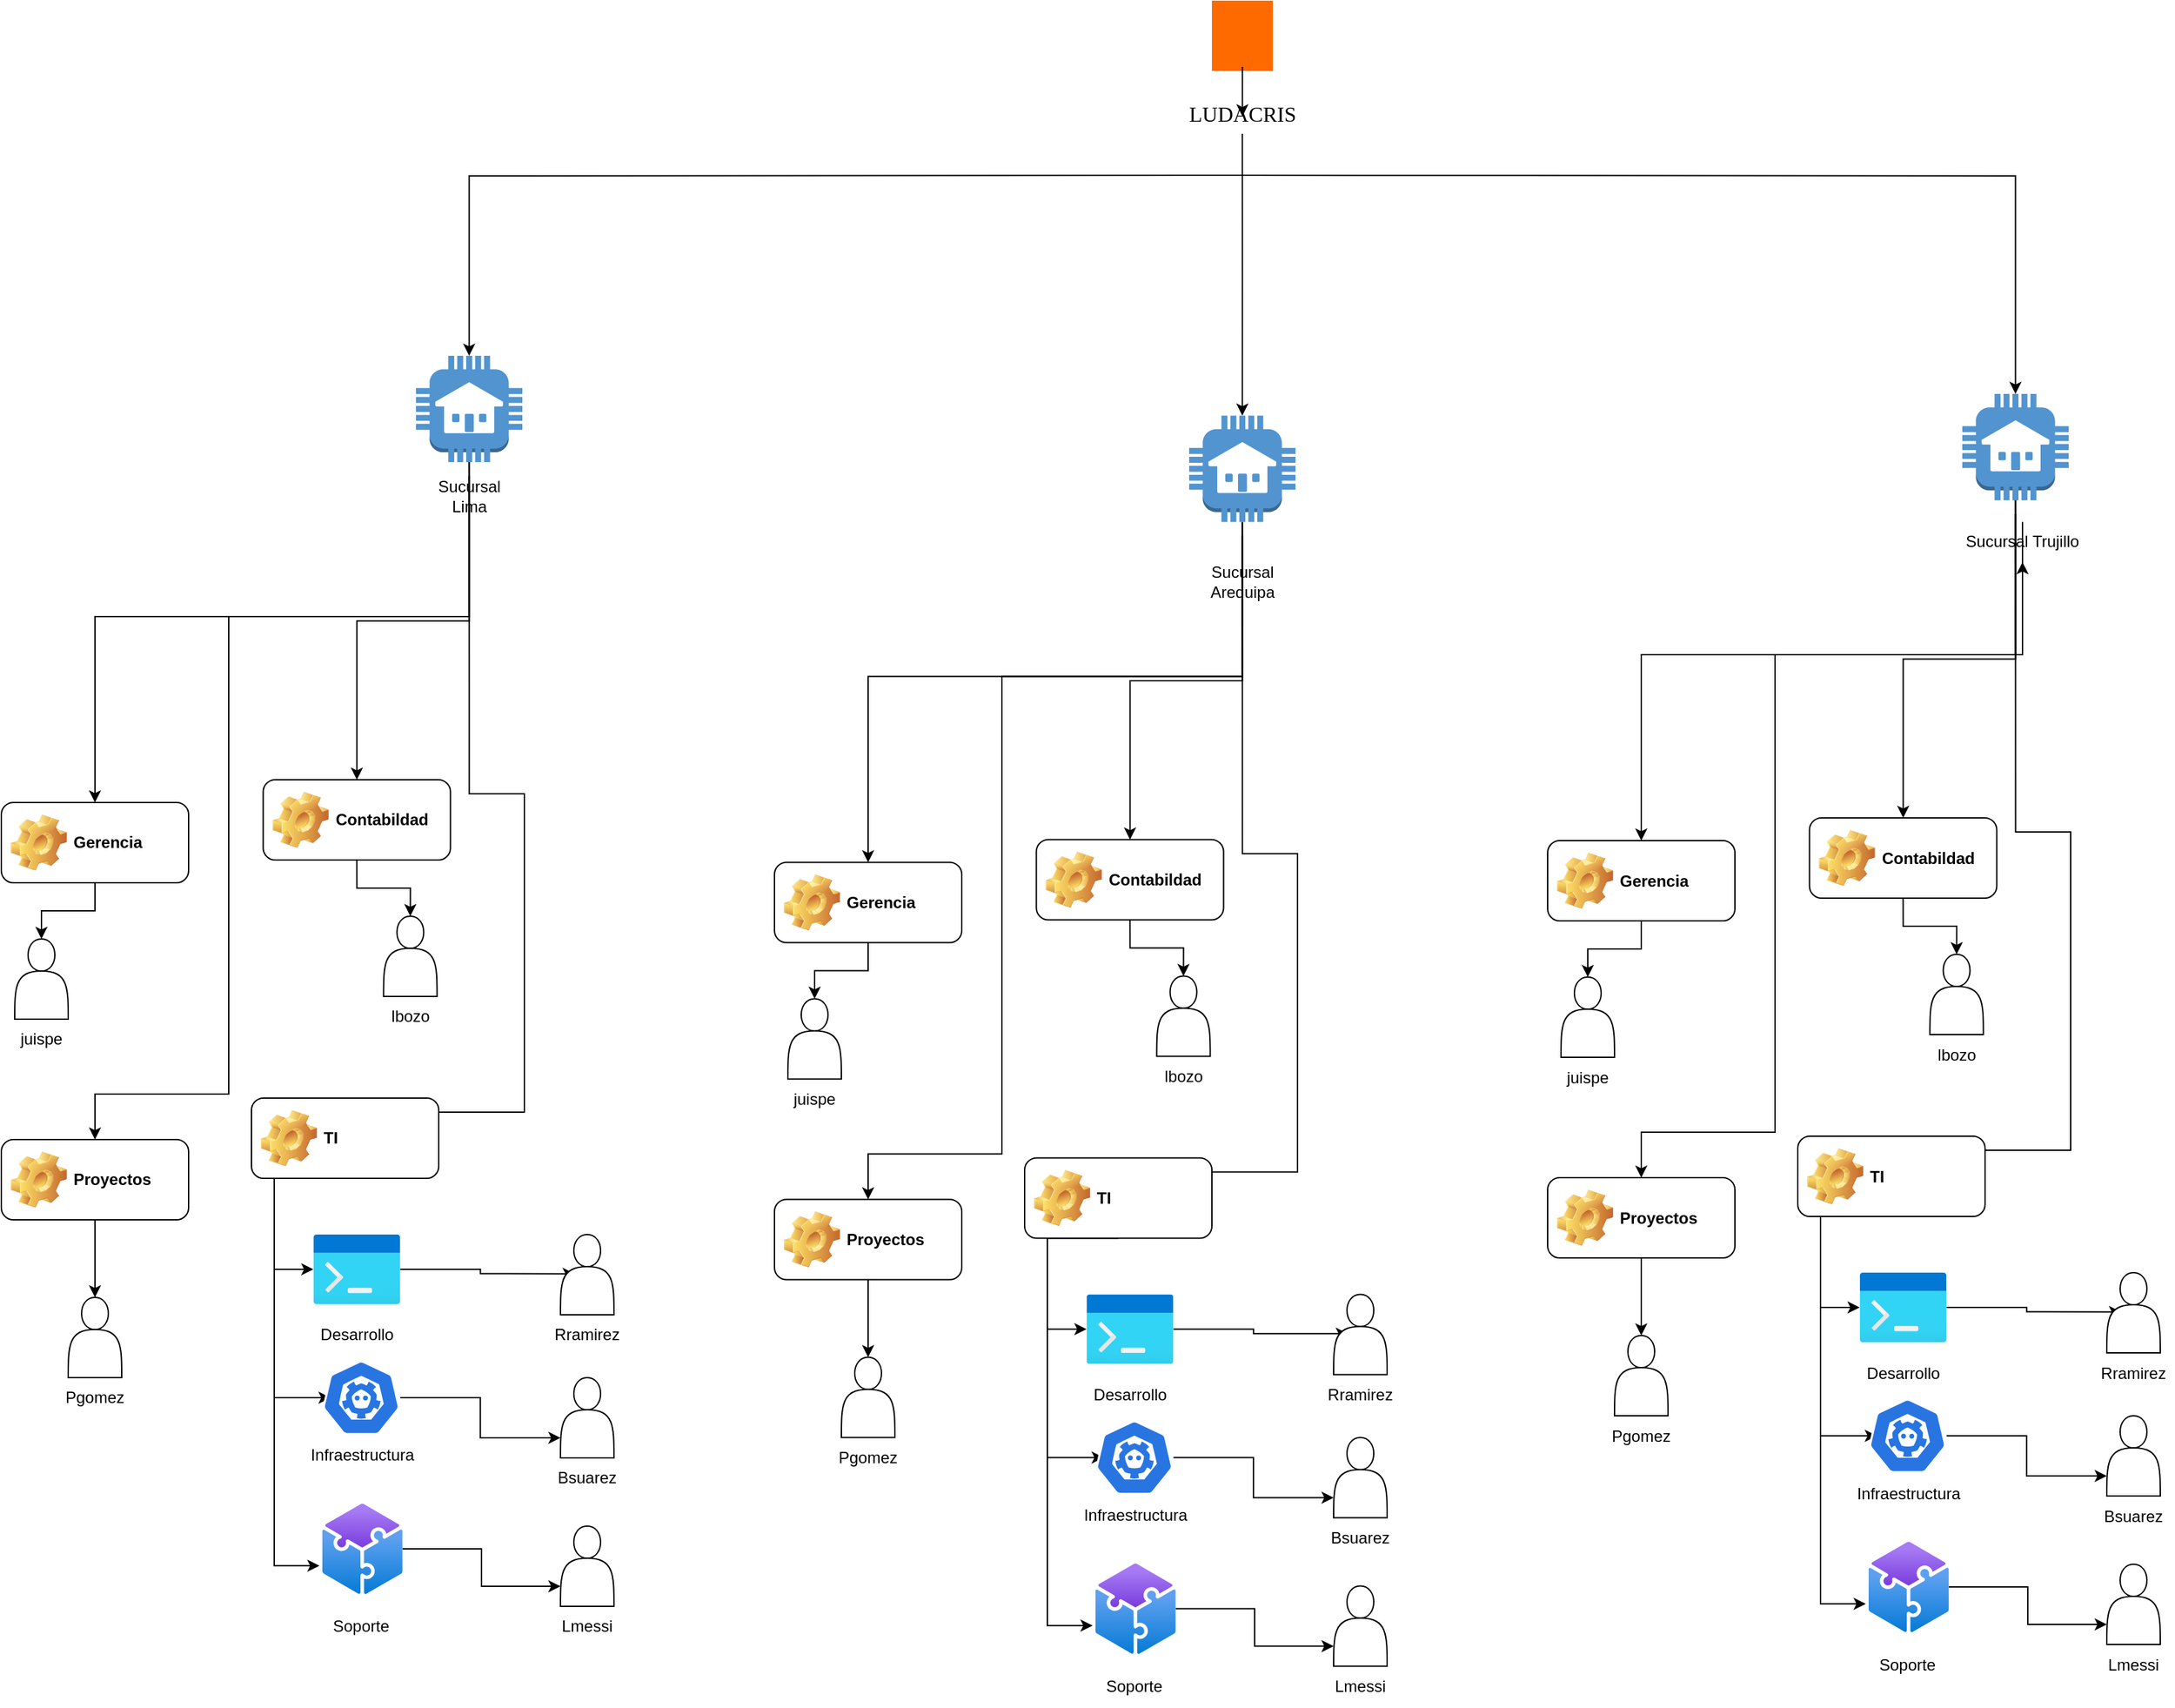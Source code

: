 <mxfile version="26.2.8">
  <diagram name="Page-1" id="KSktD2b4ykYK-Kk3Eyt9">
    <mxGraphModel dx="3956" dy="1498" grid="1" gridSize="17" guides="1" tooltips="1" connect="1" arrows="1" fold="1" page="1" pageScale="1" pageWidth="1100" pageHeight="1700" math="0" shadow="0">
      <root>
        <mxCell id="0" />
        <mxCell id="1" parent="0" />
        <mxCell id="jeWexIhR-51_ULK-1f5D-13" value="" style="shape=actor;whiteSpace=wrap;html=1;" vertex="1" parent="1">
          <mxGeometry x="-7" y="734" width="40" height="60" as="geometry" />
        </mxCell>
        <mxCell id="jeWexIhR-51_ULK-1f5D-45" style="edgeStyle=orthogonalEdgeStyle;rounded=0;orthogonalLoop=1;jettySize=auto;html=1;exitX=0.5;exitY=1;exitDx=0;exitDy=0;exitPerimeter=0;entryX=0.5;entryY=0;entryDx=0;entryDy=0;" edge="1" parent="1" source="jeWexIhR-51_ULK-1f5D-14" target="jeWexIhR-51_ULK-1f5D-31">
          <mxGeometry relative="1" as="geometry">
            <mxPoint x="170" y="476" as="targetPoint" />
            <Array as="points">
              <mxPoint x="333" y="493" />
              <mxPoint x="53" y="493" />
            </Array>
          </mxGeometry>
        </mxCell>
        <mxCell id="jeWexIhR-51_ULK-1f5D-46" style="edgeStyle=orthogonalEdgeStyle;rounded=0;orthogonalLoop=1;jettySize=auto;html=1;exitX=0.5;exitY=1;exitDx=0;exitDy=0;exitPerimeter=0;" edge="1" parent="1" source="jeWexIhR-51_ULK-1f5D-14" target="jeWexIhR-51_ULK-1f5D-37">
          <mxGeometry relative="1" as="geometry" />
        </mxCell>
        <mxCell id="jeWexIhR-51_ULK-1f5D-47" style="edgeStyle=orthogonalEdgeStyle;rounded=0;orthogonalLoop=1;jettySize=auto;html=1;exitX=0.5;exitY=1;exitDx=0;exitDy=0;exitPerimeter=0;entryX=0.5;entryY=0;entryDx=0;entryDy=0;" edge="1" parent="1">
          <mxGeometry relative="1" as="geometry">
            <mxPoint x="332.75" y="388" as="sourcePoint" />
            <mxPoint x="240" y="863.5" as="targetPoint" />
            <Array as="points">
              <mxPoint x="333" y="625.5" />
              <mxPoint x="374" y="625.5" />
              <mxPoint x="374" y="863.5" />
            </Array>
          </mxGeometry>
        </mxCell>
        <mxCell id="jeWexIhR-51_ULK-1f5D-14" value="" style="outlineConnect=0;dashed=0;verticalLabelPosition=bottom;verticalAlign=top;align=center;html=1;shape=mxgraph.aws3.house;fillColor=#5294CF;gradientColor=none;" vertex="1" parent="1">
          <mxGeometry x="293" y="298" width="79.5" height="79.5" as="geometry" />
        </mxCell>
        <mxCell id="jeWexIhR-51_ULK-1f5D-182" style="edgeStyle=orthogonalEdgeStyle;rounded=0;orthogonalLoop=1;jettySize=auto;html=1;" edge="1" parent="1" target="jeWexIhR-51_ULK-1f5D-14">
          <mxGeometry relative="1" as="geometry">
            <mxPoint x="918" y="163" as="sourcePoint" />
          </mxGeometry>
        </mxCell>
        <mxCell id="jeWexIhR-51_ULK-1f5D-183" style="edgeStyle=orthogonalEdgeStyle;rounded=0;orthogonalLoop=1;jettySize=auto;html=1;exitX=0.5;exitY=1;exitDx=0;exitDy=0;" edge="1" parent="1" source="jeWexIhR-51_ULK-1f5D-8" target="jeWexIhR-51_ULK-1f5D-108">
          <mxGeometry relative="1" as="geometry">
            <mxPoint x="910.762" y="188.5" as="sourcePoint" />
          </mxGeometry>
        </mxCell>
        <mxCell id="jeWexIhR-51_ULK-1f5D-184" style="edgeStyle=orthogonalEdgeStyle;rounded=0;orthogonalLoop=1;jettySize=auto;html=1;" edge="1" parent="1" target="jeWexIhR-51_ULK-1f5D-145">
          <mxGeometry relative="1" as="geometry">
            <mxPoint x="918" y="163" as="sourcePoint" />
          </mxGeometry>
        </mxCell>
        <mxCell id="jeWexIhR-51_ULK-1f5D-55" style="edgeStyle=orthogonalEdgeStyle;rounded=0;orthogonalLoop=1;jettySize=auto;html=1;exitX=0.5;exitY=0;exitDx=0;exitDy=0;" edge="1" parent="1" source="jeWexIhR-51_ULK-1f5D-21" target="jeWexIhR-51_ULK-1f5D-40">
          <mxGeometry relative="1" as="geometry">
            <mxPoint x="119" y="850" as="targetPoint" />
            <Array as="points">
              <mxPoint x="333" y="493" />
              <mxPoint x="153" y="493" />
              <mxPoint x="153" y="850" />
              <mxPoint x="53" y="850" />
            </Array>
          </mxGeometry>
        </mxCell>
        <mxCell id="jeWexIhR-51_ULK-1f5D-21" value="Sucursal Lima" style="text;html=1;align=center;verticalAlign=middle;whiteSpace=wrap;rounded=0;" vertex="1" parent="1">
          <mxGeometry x="302.75" y="388" width="60" height="30" as="geometry" />
        </mxCell>
        <mxCell id="jeWexIhR-51_ULK-1f5D-23" value="Sucursal Arequipa" style="text;html=1;align=center;verticalAlign=middle;whiteSpace=wrap;rounded=0;" vertex="1" parent="1">
          <mxGeometry x="865.75" y="452.25" width="90" height="30" as="geometry" />
        </mxCell>
        <mxCell id="jeWexIhR-51_ULK-1f5D-32" style="edgeStyle=orthogonalEdgeStyle;rounded=0;orthogonalLoop=1;jettySize=auto;html=1;exitX=0.5;exitY=1;exitDx=0;exitDy=0;entryX=0.5;entryY=0;entryDx=0;entryDy=0;" edge="1" parent="1" source="jeWexIhR-51_ULK-1f5D-31" target="jeWexIhR-51_ULK-1f5D-13">
          <mxGeometry relative="1" as="geometry" />
        </mxCell>
        <mxCell id="jeWexIhR-51_ULK-1f5D-31" value="Gerencia" style="label;whiteSpace=wrap;html=1;image=img/clipart/Gear_128x128.png" vertex="1" parent="1">
          <mxGeometry x="-17" y="632" width="140" height="60" as="geometry" />
        </mxCell>
        <mxCell id="jeWexIhR-51_ULK-1f5D-35" value="" style="shape=actor;whiteSpace=wrap;html=1;" vertex="1" parent="1">
          <mxGeometry x="268.75" y="717" width="40" height="60" as="geometry" />
        </mxCell>
        <mxCell id="jeWexIhR-51_ULK-1f5D-36" style="edgeStyle=orthogonalEdgeStyle;rounded=0;orthogonalLoop=1;jettySize=auto;html=1;exitX=0.5;exitY=1;exitDx=0;exitDy=0;entryX=0.5;entryY=0;entryDx=0;entryDy=0;" edge="1" parent="1" source="jeWexIhR-51_ULK-1f5D-37" target="jeWexIhR-51_ULK-1f5D-35">
          <mxGeometry relative="1" as="geometry" />
        </mxCell>
        <mxCell id="jeWexIhR-51_ULK-1f5D-37" value="Contabildad" style="label;whiteSpace=wrap;html=1;image=img/clipart/Gear_128x128.png" vertex="1" parent="1">
          <mxGeometry x="178.75" y="615" width="140" height="60" as="geometry" />
        </mxCell>
        <mxCell id="jeWexIhR-51_ULK-1f5D-38" value="" style="shape=actor;whiteSpace=wrap;html=1;" vertex="1" parent="1">
          <mxGeometry x="33" y="1002" width="40" height="60" as="geometry" />
        </mxCell>
        <mxCell id="jeWexIhR-51_ULK-1f5D-39" style="edgeStyle=orthogonalEdgeStyle;rounded=0;orthogonalLoop=1;jettySize=auto;html=1;exitX=0.5;exitY=1;exitDx=0;exitDy=0;entryX=0.5;entryY=0;entryDx=0;entryDy=0;" edge="1" parent="1" source="jeWexIhR-51_ULK-1f5D-40" target="jeWexIhR-51_ULK-1f5D-38">
          <mxGeometry relative="1" as="geometry" />
        </mxCell>
        <mxCell id="jeWexIhR-51_ULK-1f5D-40" value="Proyectos" style="label;whiteSpace=wrap;html=1;image=img/clipart/Gear_128x128.png" vertex="1" parent="1">
          <mxGeometry x="-17" y="884" width="140" height="60" as="geometry" />
        </mxCell>
        <mxCell id="jeWexIhR-51_ULK-1f5D-42" style="edgeStyle=orthogonalEdgeStyle;rounded=0;orthogonalLoop=1;jettySize=auto;html=1;exitX=0.5;exitY=1;exitDx=0;exitDy=0;" edge="1" parent="1" source="jeWexIhR-51_ULK-1f5D-43" target="jeWexIhR-51_ULK-1f5D-50">
          <mxGeometry relative="1" as="geometry">
            <mxPoint x="204" y="1006" as="targetPoint" />
            <Array as="points">
              <mxPoint x="187" y="913" />
              <mxPoint x="187" y="981" />
            </Array>
          </mxGeometry>
        </mxCell>
        <mxCell id="jeWexIhR-51_ULK-1f5D-57" style="edgeStyle=orthogonalEdgeStyle;rounded=0;orthogonalLoop=1;jettySize=auto;html=1;entryX=0.107;entryY=0.5;entryDx=0;entryDy=0;entryPerimeter=0;" edge="1" parent="1" source="jeWexIhR-51_ULK-1f5D-43" target="jeWexIhR-51_ULK-1f5D-58">
          <mxGeometry relative="1" as="geometry">
            <mxPoint x="187" y="1088" as="targetPoint" />
            <Array as="points">
              <mxPoint x="187" y="1077" />
            </Array>
          </mxGeometry>
        </mxCell>
        <mxCell id="jeWexIhR-51_ULK-1f5D-43" value="TI" style="label;whiteSpace=wrap;html=1;image=img/clipart/Gear_128x128.png" vertex="1" parent="1">
          <mxGeometry x="170" y="853" width="140" height="60" as="geometry" />
        </mxCell>
        <mxCell id="jeWexIhR-51_ULK-1f5D-48" value="juispe" style="text;html=1;align=center;verticalAlign=middle;whiteSpace=wrap;rounded=0;" vertex="1" parent="1">
          <mxGeometry x="-17" y="794" width="60" height="30" as="geometry" />
        </mxCell>
        <mxCell id="jeWexIhR-51_ULK-1f5D-70" style="edgeStyle=orthogonalEdgeStyle;rounded=0;orthogonalLoop=1;jettySize=auto;html=1;entryX=0.267;entryY=0.489;entryDx=0;entryDy=0;entryPerimeter=0;" edge="1" parent="1" source="jeWexIhR-51_ULK-1f5D-50" target="jeWexIhR-51_ULK-1f5D-61">
          <mxGeometry relative="1" as="geometry">
            <mxPoint x="391" y="981" as="targetPoint" />
          </mxGeometry>
        </mxCell>
        <mxCell id="jeWexIhR-51_ULK-1f5D-50" value="" style="image;aspect=fixed;html=1;points=[];align=center;fontSize=12;image=img/lib/azure2/general/Dev_Console.svg;" vertex="1" parent="1">
          <mxGeometry x="216.25" y="955" width="65" height="52" as="geometry" />
        </mxCell>
        <mxCell id="jeWexIhR-51_ULK-1f5D-53" value="lbozo" style="text;html=1;align=center;verticalAlign=middle;whiteSpace=wrap;rounded=0;" vertex="1" parent="1">
          <mxGeometry x="259" y="777" width="60" height="30" as="geometry" />
        </mxCell>
        <mxCell id="jeWexIhR-51_ULK-1f5D-54" value="Pgomez" style="text;html=1;align=center;verticalAlign=middle;whiteSpace=wrap;rounded=0;" vertex="1" parent="1">
          <mxGeometry x="23" y="1062" width="60" height="30" as="geometry" />
        </mxCell>
        <mxCell id="jeWexIhR-51_ULK-1f5D-71" style="edgeStyle=orthogonalEdgeStyle;rounded=0;orthogonalLoop=1;jettySize=auto;html=1;entryX=0;entryY=0.75;entryDx=0;entryDy=0;" edge="1" parent="1" source="jeWexIhR-51_ULK-1f5D-58" target="jeWexIhR-51_ULK-1f5D-63">
          <mxGeometry relative="1" as="geometry" />
        </mxCell>
        <mxCell id="jeWexIhR-51_ULK-1f5D-58" value="" style="aspect=fixed;sketch=0;html=1;dashed=0;whitespace=wrap;verticalLabelPosition=bottom;verticalAlign=top;fillColor=#2875E2;strokeColor=#ffffff;points=[[0.005,0.63,0],[0.1,0.2,0],[0.9,0.2,0],[0.5,0,0],[0.995,0.63,0],[0.72,0.99,0],[0.5,1,0],[0.28,0.99,0]];shape=mxgraph.kubernetes.icon2;prIcon=etcd" vertex="1" parent="1">
          <mxGeometry x="222.92" y="1049" width="58.33" height="56" as="geometry" />
        </mxCell>
        <mxCell id="jeWexIhR-51_ULK-1f5D-72" style="edgeStyle=orthogonalEdgeStyle;rounded=0;orthogonalLoop=1;jettySize=auto;html=1;entryX=0;entryY=0.75;entryDx=0;entryDy=0;" edge="1" parent="1" source="jeWexIhR-51_ULK-1f5D-59" target="jeWexIhR-51_ULK-1f5D-65">
          <mxGeometry relative="1" as="geometry" />
        </mxCell>
        <mxCell id="jeWexIhR-51_ULK-1f5D-59" value="" style="image;aspect=fixed;html=1;points=[];align=center;fontSize=12;image=img/lib/azure2/other/Azure_Support_Center_Blue.svg;" vertex="1" parent="1">
          <mxGeometry x="222.92" y="1156" width="60" height="68" as="geometry" />
        </mxCell>
        <mxCell id="jeWexIhR-51_ULK-1f5D-60" style="edgeStyle=orthogonalEdgeStyle;rounded=0;orthogonalLoop=1;jettySize=auto;html=1;entryX=-0.035;entryY=0.686;entryDx=0;entryDy=0;entryPerimeter=0;" edge="1" parent="1" source="jeWexIhR-51_ULK-1f5D-43" target="jeWexIhR-51_ULK-1f5D-59">
          <mxGeometry relative="1" as="geometry">
            <Array as="points">
              <mxPoint x="187" y="1203" />
            </Array>
          </mxGeometry>
        </mxCell>
        <mxCell id="jeWexIhR-51_ULK-1f5D-61" value="" style="shape=actor;whiteSpace=wrap;html=1;" vertex="1" parent="1">
          <mxGeometry x="401" y="955" width="40" height="60" as="geometry" />
        </mxCell>
        <mxCell id="jeWexIhR-51_ULK-1f5D-62" value="Rramirez" style="text;html=1;align=center;verticalAlign=middle;whiteSpace=wrap;rounded=0;" vertex="1" parent="1">
          <mxGeometry x="391" y="1015" width="60" height="30" as="geometry" />
        </mxCell>
        <mxCell id="jeWexIhR-51_ULK-1f5D-63" value="" style="shape=actor;whiteSpace=wrap;html=1;" vertex="1" parent="1">
          <mxGeometry x="401" y="1062" width="40" height="60" as="geometry" />
        </mxCell>
        <mxCell id="jeWexIhR-51_ULK-1f5D-64" value="Bsuarez" style="text;html=1;align=center;verticalAlign=middle;whiteSpace=wrap;rounded=0;" vertex="1" parent="1">
          <mxGeometry x="391" y="1122" width="60" height="30" as="geometry" />
        </mxCell>
        <mxCell id="jeWexIhR-51_ULK-1f5D-65" value="" style="shape=actor;whiteSpace=wrap;html=1;" vertex="1" parent="1">
          <mxGeometry x="401" y="1173" width="40" height="60" as="geometry" />
        </mxCell>
        <mxCell id="jeWexIhR-51_ULK-1f5D-66" value="Lmessi" style="text;html=1;align=center;verticalAlign=middle;whiteSpace=wrap;rounded=0;" vertex="1" parent="1">
          <mxGeometry x="391" y="1233" width="60" height="30" as="geometry" />
        </mxCell>
        <mxCell id="jeWexIhR-51_ULK-1f5D-67" value="Desarrollo" style="text;html=1;align=center;verticalAlign=middle;whiteSpace=wrap;rounded=0;" vertex="1" parent="1">
          <mxGeometry x="218.75" y="1015" width="60" height="30" as="geometry" />
        </mxCell>
        <mxCell id="jeWexIhR-51_ULK-1f5D-68" value="Infraestructura" style="text;html=1;align=center;verticalAlign=middle;whiteSpace=wrap;rounded=0;" vertex="1" parent="1">
          <mxGeometry x="222.92" y="1105" width="60" height="30" as="geometry" />
        </mxCell>
        <mxCell id="jeWexIhR-51_ULK-1f5D-69" value="Soporte" style="text;html=1;align=center;verticalAlign=middle;whiteSpace=wrap;rounded=0;" vertex="1" parent="1">
          <mxGeometry x="222.08" y="1233" width="60" height="30" as="geometry" />
        </mxCell>
        <mxCell id="jeWexIhR-51_ULK-1f5D-104" value="" style="shape=actor;whiteSpace=wrap;html=1;" vertex="1" parent="1">
          <mxGeometry x="571" y="778.75" width="40" height="60" as="geometry" />
        </mxCell>
        <mxCell id="jeWexIhR-51_ULK-1f5D-105" style="edgeStyle=orthogonalEdgeStyle;rounded=0;orthogonalLoop=1;jettySize=auto;html=1;exitX=0.5;exitY=1;exitDx=0;exitDy=0;exitPerimeter=0;entryX=0.5;entryY=0;entryDx=0;entryDy=0;" edge="1" parent="1" source="jeWexIhR-51_ULK-1f5D-108" target="jeWexIhR-51_ULK-1f5D-112">
          <mxGeometry relative="1" as="geometry">
            <mxPoint x="748" y="520.75" as="targetPoint" />
            <Array as="points">
              <mxPoint x="911" y="537.75" />
              <mxPoint x="631" y="537.75" />
            </Array>
          </mxGeometry>
        </mxCell>
        <mxCell id="jeWexIhR-51_ULK-1f5D-106" style="edgeStyle=orthogonalEdgeStyle;rounded=0;orthogonalLoop=1;jettySize=auto;html=1;exitX=0.5;exitY=1;exitDx=0;exitDy=0;exitPerimeter=0;" edge="1" parent="1" source="jeWexIhR-51_ULK-1f5D-108" target="jeWexIhR-51_ULK-1f5D-115">
          <mxGeometry relative="1" as="geometry" />
        </mxCell>
        <mxCell id="jeWexIhR-51_ULK-1f5D-107" style="edgeStyle=orthogonalEdgeStyle;rounded=0;orthogonalLoop=1;jettySize=auto;html=1;exitX=0.5;exitY=1;exitDx=0;exitDy=0;exitPerimeter=0;entryX=0.5;entryY=0;entryDx=0;entryDy=0;" edge="1" parent="1">
          <mxGeometry relative="1" as="geometry">
            <mxPoint x="910.75" y="432.75" as="sourcePoint" />
            <mxPoint x="818" y="908.25" as="targetPoint" />
            <Array as="points">
              <mxPoint x="911" y="670.25" />
              <mxPoint x="952" y="670.25" />
              <mxPoint x="952" y="908.25" />
            </Array>
          </mxGeometry>
        </mxCell>
        <mxCell id="jeWexIhR-51_ULK-1f5D-108" value="" style="outlineConnect=0;dashed=0;verticalLabelPosition=bottom;verticalAlign=top;align=center;html=1;shape=mxgraph.aws3.house;fillColor=#5294CF;gradientColor=none;" vertex="1" parent="1">
          <mxGeometry x="871" y="342.75" width="79.5" height="79.5" as="geometry" />
        </mxCell>
        <mxCell id="jeWexIhR-51_ULK-1f5D-109" style="edgeStyle=orthogonalEdgeStyle;rounded=0;orthogonalLoop=1;jettySize=auto;html=1;exitX=0.5;exitY=0;exitDx=0;exitDy=0;" edge="1" parent="1" target="jeWexIhR-51_ULK-1f5D-118">
          <mxGeometry relative="1" as="geometry">
            <mxPoint x="697" y="894.75" as="targetPoint" />
            <Array as="points">
              <mxPoint x="911" y="537.75" />
              <mxPoint x="731" y="537.75" />
              <mxPoint x="731" y="894.75" />
              <mxPoint x="631" y="894.75" />
            </Array>
            <mxPoint x="910.75" y="432.75" as="sourcePoint" />
          </mxGeometry>
        </mxCell>
        <mxCell id="jeWexIhR-51_ULK-1f5D-111" style="edgeStyle=orthogonalEdgeStyle;rounded=0;orthogonalLoop=1;jettySize=auto;html=1;exitX=0.5;exitY=1;exitDx=0;exitDy=0;entryX=0.5;entryY=0;entryDx=0;entryDy=0;" edge="1" parent="1" source="jeWexIhR-51_ULK-1f5D-112" target="jeWexIhR-51_ULK-1f5D-104">
          <mxGeometry relative="1" as="geometry" />
        </mxCell>
        <mxCell id="jeWexIhR-51_ULK-1f5D-112" value="Gerencia" style="label;whiteSpace=wrap;html=1;image=img/clipart/Gear_128x128.png" vertex="1" parent="1">
          <mxGeometry x="561" y="676.75" width="140" height="60" as="geometry" />
        </mxCell>
        <mxCell id="jeWexIhR-51_ULK-1f5D-113" value="" style="shape=actor;whiteSpace=wrap;html=1;" vertex="1" parent="1">
          <mxGeometry x="846.75" y="761.75" width="40" height="60" as="geometry" />
        </mxCell>
        <mxCell id="jeWexIhR-51_ULK-1f5D-114" style="edgeStyle=orthogonalEdgeStyle;rounded=0;orthogonalLoop=1;jettySize=auto;html=1;exitX=0.5;exitY=1;exitDx=0;exitDy=0;entryX=0.5;entryY=0;entryDx=0;entryDy=0;" edge="1" parent="1" source="jeWexIhR-51_ULK-1f5D-115" target="jeWexIhR-51_ULK-1f5D-113">
          <mxGeometry relative="1" as="geometry" />
        </mxCell>
        <mxCell id="jeWexIhR-51_ULK-1f5D-115" value="Contabildad" style="label;whiteSpace=wrap;html=1;image=img/clipart/Gear_128x128.png" vertex="1" parent="1">
          <mxGeometry x="756.75" y="659.75" width="140" height="60" as="geometry" />
        </mxCell>
        <mxCell id="jeWexIhR-51_ULK-1f5D-116" value="" style="shape=actor;whiteSpace=wrap;html=1;" vertex="1" parent="1">
          <mxGeometry x="611" y="1046.75" width="40" height="60" as="geometry" />
        </mxCell>
        <mxCell id="jeWexIhR-51_ULK-1f5D-117" style="edgeStyle=orthogonalEdgeStyle;rounded=0;orthogonalLoop=1;jettySize=auto;html=1;exitX=0.5;exitY=1;exitDx=0;exitDy=0;entryX=0.5;entryY=0;entryDx=0;entryDy=0;" edge="1" parent="1" source="jeWexIhR-51_ULK-1f5D-118" target="jeWexIhR-51_ULK-1f5D-116">
          <mxGeometry relative="1" as="geometry" />
        </mxCell>
        <mxCell id="jeWexIhR-51_ULK-1f5D-118" value="Proyectos" style="label;whiteSpace=wrap;html=1;image=img/clipart/Gear_128x128.png" vertex="1" parent="1">
          <mxGeometry x="561" y="928.75" width="140" height="60" as="geometry" />
        </mxCell>
        <mxCell id="jeWexIhR-51_ULK-1f5D-119" style="edgeStyle=orthogonalEdgeStyle;rounded=0;orthogonalLoop=1;jettySize=auto;html=1;exitX=0.5;exitY=1;exitDx=0;exitDy=0;" edge="1" parent="1" source="jeWexIhR-51_ULK-1f5D-121" target="jeWexIhR-51_ULK-1f5D-124">
          <mxGeometry relative="1" as="geometry">
            <mxPoint x="782" y="1050.75" as="targetPoint" />
            <Array as="points">
              <mxPoint x="765" y="957.75" />
              <mxPoint x="765" y="1025.75" />
            </Array>
          </mxGeometry>
        </mxCell>
        <mxCell id="jeWexIhR-51_ULK-1f5D-120" style="edgeStyle=orthogonalEdgeStyle;rounded=0;orthogonalLoop=1;jettySize=auto;html=1;entryX=0.107;entryY=0.5;entryDx=0;entryDy=0;entryPerimeter=0;" edge="1" parent="1" source="jeWexIhR-51_ULK-1f5D-121" target="jeWexIhR-51_ULK-1f5D-128">
          <mxGeometry relative="1" as="geometry">
            <mxPoint x="765" y="1132.75" as="targetPoint" />
            <Array as="points">
              <mxPoint x="765" y="1121.75" />
            </Array>
          </mxGeometry>
        </mxCell>
        <mxCell id="jeWexIhR-51_ULK-1f5D-121" value="TI" style="label;whiteSpace=wrap;html=1;image=img/clipart/Gear_128x128.png" vertex="1" parent="1">
          <mxGeometry x="748" y="897.75" width="140" height="60" as="geometry" />
        </mxCell>
        <mxCell id="jeWexIhR-51_ULK-1f5D-122" value="juispe" style="text;html=1;align=center;verticalAlign=middle;whiteSpace=wrap;rounded=0;" vertex="1" parent="1">
          <mxGeometry x="561" y="838.75" width="60" height="30" as="geometry" />
        </mxCell>
        <mxCell id="jeWexIhR-51_ULK-1f5D-123" style="edgeStyle=orthogonalEdgeStyle;rounded=0;orthogonalLoop=1;jettySize=auto;html=1;entryX=0.267;entryY=0.489;entryDx=0;entryDy=0;entryPerimeter=0;" edge="1" parent="1" source="jeWexIhR-51_ULK-1f5D-124" target="jeWexIhR-51_ULK-1f5D-132">
          <mxGeometry relative="1" as="geometry">
            <mxPoint x="969" y="1025.75" as="targetPoint" />
          </mxGeometry>
        </mxCell>
        <mxCell id="jeWexIhR-51_ULK-1f5D-124" value="" style="image;aspect=fixed;html=1;points=[];align=center;fontSize=12;image=img/lib/azure2/general/Dev_Console.svg;" vertex="1" parent="1">
          <mxGeometry x="794.25" y="999.75" width="65" height="52" as="geometry" />
        </mxCell>
        <mxCell id="jeWexIhR-51_ULK-1f5D-125" value="lbozo" style="text;html=1;align=center;verticalAlign=middle;whiteSpace=wrap;rounded=0;" vertex="1" parent="1">
          <mxGeometry x="837" y="821.75" width="60" height="30" as="geometry" />
        </mxCell>
        <mxCell id="jeWexIhR-51_ULK-1f5D-126" value="Pgomez" style="text;html=1;align=center;verticalAlign=middle;whiteSpace=wrap;rounded=0;" vertex="1" parent="1">
          <mxGeometry x="601" y="1106.75" width="60" height="30" as="geometry" />
        </mxCell>
        <mxCell id="jeWexIhR-51_ULK-1f5D-127" style="edgeStyle=orthogonalEdgeStyle;rounded=0;orthogonalLoop=1;jettySize=auto;html=1;entryX=0;entryY=0.75;entryDx=0;entryDy=0;" edge="1" parent="1" source="jeWexIhR-51_ULK-1f5D-128" target="jeWexIhR-51_ULK-1f5D-134">
          <mxGeometry relative="1" as="geometry" />
        </mxCell>
        <mxCell id="jeWexIhR-51_ULK-1f5D-128" value="" style="aspect=fixed;sketch=0;html=1;dashed=0;whitespace=wrap;verticalLabelPosition=bottom;verticalAlign=top;fillColor=#2875E2;strokeColor=#ffffff;points=[[0.005,0.63,0],[0.1,0.2,0],[0.9,0.2,0],[0.5,0,0],[0.995,0.63,0],[0.72,0.99,0],[0.5,1,0],[0.28,0.99,0]];shape=mxgraph.kubernetes.icon2;prIcon=etcd" vertex="1" parent="1">
          <mxGeometry x="800.92" y="1093.75" width="58.33" height="56" as="geometry" />
        </mxCell>
        <mxCell id="jeWexIhR-51_ULK-1f5D-129" style="edgeStyle=orthogonalEdgeStyle;rounded=0;orthogonalLoop=1;jettySize=auto;html=1;entryX=0;entryY=0.75;entryDx=0;entryDy=0;" edge="1" parent="1" source="jeWexIhR-51_ULK-1f5D-130" target="jeWexIhR-51_ULK-1f5D-136">
          <mxGeometry relative="1" as="geometry" />
        </mxCell>
        <mxCell id="jeWexIhR-51_ULK-1f5D-130" value="" style="image;aspect=fixed;html=1;points=[];align=center;fontSize=12;image=img/lib/azure2/other/Azure_Support_Center_Blue.svg;" vertex="1" parent="1">
          <mxGeometry x="800.92" y="1200.75" width="60" height="68" as="geometry" />
        </mxCell>
        <mxCell id="jeWexIhR-51_ULK-1f5D-131" style="edgeStyle=orthogonalEdgeStyle;rounded=0;orthogonalLoop=1;jettySize=auto;html=1;entryX=-0.035;entryY=0.686;entryDx=0;entryDy=0;entryPerimeter=0;" edge="1" parent="1" source="jeWexIhR-51_ULK-1f5D-121" target="jeWexIhR-51_ULK-1f5D-130">
          <mxGeometry relative="1" as="geometry">
            <Array as="points">
              <mxPoint x="765" y="1247.75" />
            </Array>
          </mxGeometry>
        </mxCell>
        <mxCell id="jeWexIhR-51_ULK-1f5D-132" value="" style="shape=actor;whiteSpace=wrap;html=1;" vertex="1" parent="1">
          <mxGeometry x="979" y="999.75" width="40" height="60" as="geometry" />
        </mxCell>
        <mxCell id="jeWexIhR-51_ULK-1f5D-133" value="Rramirez" style="text;html=1;align=center;verticalAlign=middle;whiteSpace=wrap;rounded=0;" vertex="1" parent="1">
          <mxGeometry x="969" y="1059.75" width="60" height="30" as="geometry" />
        </mxCell>
        <mxCell id="jeWexIhR-51_ULK-1f5D-134" value="" style="shape=actor;whiteSpace=wrap;html=1;" vertex="1" parent="1">
          <mxGeometry x="979" y="1106.75" width="40" height="60" as="geometry" />
        </mxCell>
        <mxCell id="jeWexIhR-51_ULK-1f5D-135" value="Bsuarez" style="text;html=1;align=center;verticalAlign=middle;whiteSpace=wrap;rounded=0;" vertex="1" parent="1">
          <mxGeometry x="969" y="1166.75" width="60" height="30" as="geometry" />
        </mxCell>
        <mxCell id="jeWexIhR-51_ULK-1f5D-136" value="" style="shape=actor;whiteSpace=wrap;html=1;" vertex="1" parent="1">
          <mxGeometry x="979" y="1217.75" width="40" height="60" as="geometry" />
        </mxCell>
        <mxCell id="jeWexIhR-51_ULK-1f5D-137" value="Lmessi" style="text;html=1;align=center;verticalAlign=middle;whiteSpace=wrap;rounded=0;" vertex="1" parent="1">
          <mxGeometry x="969" y="1277.75" width="60" height="30" as="geometry" />
        </mxCell>
        <mxCell id="jeWexIhR-51_ULK-1f5D-138" value="Desarrollo" style="text;html=1;align=center;verticalAlign=middle;whiteSpace=wrap;rounded=0;" vertex="1" parent="1">
          <mxGeometry x="796.75" y="1059.75" width="60" height="30" as="geometry" />
        </mxCell>
        <mxCell id="jeWexIhR-51_ULK-1f5D-139" value="Infraestructura" style="text;html=1;align=center;verticalAlign=middle;whiteSpace=wrap;rounded=0;" vertex="1" parent="1">
          <mxGeometry x="800.92" y="1149.75" width="60" height="30" as="geometry" />
        </mxCell>
        <mxCell id="jeWexIhR-51_ULK-1f5D-140" value="Soporte" style="text;html=1;align=center;verticalAlign=middle;whiteSpace=wrap;rounded=0;" vertex="1" parent="1">
          <mxGeometry x="800.08" y="1277.75" width="60" height="30" as="geometry" />
        </mxCell>
        <mxCell id="jeWexIhR-51_ULK-1f5D-141" value="" style="shape=actor;whiteSpace=wrap;html=1;" vertex="1" parent="1">
          <mxGeometry x="1149" y="762.5" width="40" height="60" as="geometry" />
        </mxCell>
        <mxCell id="jeWexIhR-51_ULK-1f5D-142" style="edgeStyle=orthogonalEdgeStyle;rounded=0;orthogonalLoop=1;jettySize=auto;html=1;exitX=0.5;exitY=1;exitDx=0;exitDy=0;exitPerimeter=0;entryX=0.5;entryY=0;entryDx=0;entryDy=0;" edge="1" parent="1" source="jeWexIhR-51_ULK-1f5D-145" target="jeWexIhR-51_ULK-1f5D-149">
          <mxGeometry relative="1" as="geometry">
            <mxPoint x="1326" y="504.5" as="targetPoint" />
            <Array as="points">
              <mxPoint x="1489" y="521.5" />
              <mxPoint x="1209" y="521.5" />
            </Array>
          </mxGeometry>
        </mxCell>
        <mxCell id="jeWexIhR-51_ULK-1f5D-143" style="edgeStyle=orthogonalEdgeStyle;rounded=0;orthogonalLoop=1;jettySize=auto;html=1;exitX=0.5;exitY=1;exitDx=0;exitDy=0;exitPerimeter=0;" edge="1" parent="1" source="jeWexIhR-51_ULK-1f5D-145" target="jeWexIhR-51_ULK-1f5D-152">
          <mxGeometry relative="1" as="geometry" />
        </mxCell>
        <mxCell id="jeWexIhR-51_ULK-1f5D-144" style="edgeStyle=orthogonalEdgeStyle;rounded=0;orthogonalLoop=1;jettySize=auto;html=1;exitX=0.5;exitY=1;exitDx=0;exitDy=0;exitPerimeter=0;entryX=0.5;entryY=0;entryDx=0;entryDy=0;" edge="1" parent="1">
          <mxGeometry relative="1" as="geometry">
            <mxPoint x="1488.75" y="416.5" as="sourcePoint" />
            <mxPoint x="1396" y="892.0" as="targetPoint" />
            <Array as="points">
              <mxPoint x="1489" y="654" />
              <mxPoint x="1530" y="654" />
              <mxPoint x="1530" y="892" />
            </Array>
          </mxGeometry>
        </mxCell>
        <mxCell id="jeWexIhR-51_ULK-1f5D-145" value="" style="outlineConnect=0;dashed=0;verticalLabelPosition=bottom;verticalAlign=top;align=center;html=1;shape=mxgraph.aws3.house;fillColor=#5294CF;gradientColor=none;" vertex="1" parent="1">
          <mxGeometry x="1449" y="326.5" width="79.5" height="79.5" as="geometry" />
        </mxCell>
        <mxCell id="jeWexIhR-51_ULK-1f5D-146" style="edgeStyle=orthogonalEdgeStyle;rounded=0;orthogonalLoop=1;jettySize=auto;html=1;exitX=0.5;exitY=0;exitDx=0;exitDy=0;" edge="1" parent="1" source="jeWexIhR-51_ULK-1f5D-24" target="jeWexIhR-51_ULK-1f5D-155">
          <mxGeometry relative="1" as="geometry">
            <mxPoint x="1275" y="878.5" as="targetPoint" />
            <Array as="points">
              <mxPoint x="1309" y="521.5" />
              <mxPoint x="1309" y="878.5" />
              <mxPoint x="1209" y="878.5" />
            </Array>
            <mxPoint x="1488.75" y="416.5" as="sourcePoint" />
          </mxGeometry>
        </mxCell>
        <mxCell id="jeWexIhR-51_ULK-1f5D-148" style="edgeStyle=orthogonalEdgeStyle;rounded=0;orthogonalLoop=1;jettySize=auto;html=1;exitX=0.5;exitY=1;exitDx=0;exitDy=0;entryX=0.5;entryY=0;entryDx=0;entryDy=0;" edge="1" parent="1" source="jeWexIhR-51_ULK-1f5D-149" target="jeWexIhR-51_ULK-1f5D-141">
          <mxGeometry relative="1" as="geometry" />
        </mxCell>
        <mxCell id="jeWexIhR-51_ULK-1f5D-149" value="Gerencia" style="label;whiteSpace=wrap;html=1;image=img/clipart/Gear_128x128.png" vertex="1" parent="1">
          <mxGeometry x="1139" y="660.5" width="140" height="60" as="geometry" />
        </mxCell>
        <mxCell id="jeWexIhR-51_ULK-1f5D-150" value="" style="shape=actor;whiteSpace=wrap;html=1;" vertex="1" parent="1">
          <mxGeometry x="1424.75" y="745.5" width="40" height="60" as="geometry" />
        </mxCell>
        <mxCell id="jeWexIhR-51_ULK-1f5D-151" style="edgeStyle=orthogonalEdgeStyle;rounded=0;orthogonalLoop=1;jettySize=auto;html=1;exitX=0.5;exitY=1;exitDx=0;exitDy=0;entryX=0.5;entryY=0;entryDx=0;entryDy=0;" edge="1" parent="1" source="jeWexIhR-51_ULK-1f5D-152" target="jeWexIhR-51_ULK-1f5D-150">
          <mxGeometry relative="1" as="geometry" />
        </mxCell>
        <mxCell id="jeWexIhR-51_ULK-1f5D-152" value="Contabildad" style="label;whiteSpace=wrap;html=1;image=img/clipart/Gear_128x128.png" vertex="1" parent="1">
          <mxGeometry x="1334.75" y="643.5" width="140" height="60" as="geometry" />
        </mxCell>
        <mxCell id="jeWexIhR-51_ULK-1f5D-153" value="" style="shape=actor;whiteSpace=wrap;html=1;" vertex="1" parent="1">
          <mxGeometry x="1189" y="1030.5" width="40" height="60" as="geometry" />
        </mxCell>
        <mxCell id="jeWexIhR-51_ULK-1f5D-154" style="edgeStyle=orthogonalEdgeStyle;rounded=0;orthogonalLoop=1;jettySize=auto;html=1;exitX=0.5;exitY=1;exitDx=0;exitDy=0;entryX=0.5;entryY=0;entryDx=0;entryDy=0;" edge="1" parent="1" source="jeWexIhR-51_ULK-1f5D-155" target="jeWexIhR-51_ULK-1f5D-153">
          <mxGeometry relative="1" as="geometry" />
        </mxCell>
        <mxCell id="jeWexIhR-51_ULK-1f5D-155" value="Proyectos" style="label;whiteSpace=wrap;html=1;image=img/clipart/Gear_128x128.png" vertex="1" parent="1">
          <mxGeometry x="1139" y="912.5" width="140" height="60" as="geometry" />
        </mxCell>
        <mxCell id="jeWexIhR-51_ULK-1f5D-156" style="edgeStyle=orthogonalEdgeStyle;rounded=0;orthogonalLoop=1;jettySize=auto;html=1;exitX=0.5;exitY=1;exitDx=0;exitDy=0;" edge="1" parent="1" source="jeWexIhR-51_ULK-1f5D-158" target="jeWexIhR-51_ULK-1f5D-161">
          <mxGeometry relative="1" as="geometry">
            <mxPoint x="1360" y="1034.5" as="targetPoint" />
            <Array as="points">
              <mxPoint x="1343" y="941.5" />
              <mxPoint x="1343" y="1009.5" />
            </Array>
          </mxGeometry>
        </mxCell>
        <mxCell id="jeWexIhR-51_ULK-1f5D-157" style="edgeStyle=orthogonalEdgeStyle;rounded=0;orthogonalLoop=1;jettySize=auto;html=1;entryX=0.107;entryY=0.5;entryDx=0;entryDy=0;entryPerimeter=0;" edge="1" parent="1" source="jeWexIhR-51_ULK-1f5D-158" target="jeWexIhR-51_ULK-1f5D-165">
          <mxGeometry relative="1" as="geometry">
            <mxPoint x="1343" y="1116.5" as="targetPoint" />
            <Array as="points">
              <mxPoint x="1343" y="1105.5" />
            </Array>
          </mxGeometry>
        </mxCell>
        <mxCell id="jeWexIhR-51_ULK-1f5D-158" value="TI" style="label;whiteSpace=wrap;html=1;image=img/clipart/Gear_128x128.png" vertex="1" parent="1">
          <mxGeometry x="1326" y="881.5" width="140" height="60" as="geometry" />
        </mxCell>
        <mxCell id="jeWexIhR-51_ULK-1f5D-159" value="juispe" style="text;html=1;align=center;verticalAlign=middle;whiteSpace=wrap;rounded=0;" vertex="1" parent="1">
          <mxGeometry x="1139" y="822.5" width="60" height="30" as="geometry" />
        </mxCell>
        <mxCell id="jeWexIhR-51_ULK-1f5D-160" style="edgeStyle=orthogonalEdgeStyle;rounded=0;orthogonalLoop=1;jettySize=auto;html=1;entryX=0.267;entryY=0.489;entryDx=0;entryDy=0;entryPerimeter=0;" edge="1" parent="1" source="jeWexIhR-51_ULK-1f5D-161" target="jeWexIhR-51_ULK-1f5D-169">
          <mxGeometry relative="1" as="geometry">
            <mxPoint x="1547" y="1009.5" as="targetPoint" />
          </mxGeometry>
        </mxCell>
        <mxCell id="jeWexIhR-51_ULK-1f5D-161" value="" style="image;aspect=fixed;html=1;points=[];align=center;fontSize=12;image=img/lib/azure2/general/Dev_Console.svg;" vertex="1" parent="1">
          <mxGeometry x="1372.25" y="983.5" width="65" height="52" as="geometry" />
        </mxCell>
        <mxCell id="jeWexIhR-51_ULK-1f5D-162" value="lbozo" style="text;html=1;align=center;verticalAlign=middle;whiteSpace=wrap;rounded=0;" vertex="1" parent="1">
          <mxGeometry x="1415" y="805.5" width="60" height="30" as="geometry" />
        </mxCell>
        <mxCell id="jeWexIhR-51_ULK-1f5D-163" value="Pgomez" style="text;html=1;align=center;verticalAlign=middle;whiteSpace=wrap;rounded=0;" vertex="1" parent="1">
          <mxGeometry x="1179" y="1090.5" width="60" height="30" as="geometry" />
        </mxCell>
        <mxCell id="jeWexIhR-51_ULK-1f5D-164" style="edgeStyle=orthogonalEdgeStyle;rounded=0;orthogonalLoop=1;jettySize=auto;html=1;entryX=0;entryY=0.75;entryDx=0;entryDy=0;" edge="1" parent="1" source="jeWexIhR-51_ULK-1f5D-165" target="jeWexIhR-51_ULK-1f5D-171">
          <mxGeometry relative="1" as="geometry" />
        </mxCell>
        <mxCell id="jeWexIhR-51_ULK-1f5D-165" value="" style="aspect=fixed;sketch=0;html=1;dashed=0;whitespace=wrap;verticalLabelPosition=bottom;verticalAlign=top;fillColor=#2875E2;strokeColor=#ffffff;points=[[0.005,0.63,0],[0.1,0.2,0],[0.9,0.2,0],[0.5,0,0],[0.995,0.63,0],[0.72,0.99,0],[0.5,1,0],[0.28,0.99,0]];shape=mxgraph.kubernetes.icon2;prIcon=etcd" vertex="1" parent="1">
          <mxGeometry x="1378.92" y="1077.5" width="58.33" height="56" as="geometry" />
        </mxCell>
        <mxCell id="jeWexIhR-51_ULK-1f5D-166" style="edgeStyle=orthogonalEdgeStyle;rounded=0;orthogonalLoop=1;jettySize=auto;html=1;entryX=0;entryY=0.75;entryDx=0;entryDy=0;" edge="1" parent="1" source="jeWexIhR-51_ULK-1f5D-167" target="jeWexIhR-51_ULK-1f5D-173">
          <mxGeometry relative="1" as="geometry" />
        </mxCell>
        <mxCell id="jeWexIhR-51_ULK-1f5D-167" value="" style="image;aspect=fixed;html=1;points=[];align=center;fontSize=12;image=img/lib/azure2/other/Azure_Support_Center_Blue.svg;" vertex="1" parent="1">
          <mxGeometry x="1378.92" y="1184.5" width="60" height="68" as="geometry" />
        </mxCell>
        <mxCell id="jeWexIhR-51_ULK-1f5D-168" style="edgeStyle=orthogonalEdgeStyle;rounded=0;orthogonalLoop=1;jettySize=auto;html=1;entryX=-0.035;entryY=0.686;entryDx=0;entryDy=0;entryPerimeter=0;" edge="1" parent="1" source="jeWexIhR-51_ULK-1f5D-158" target="jeWexIhR-51_ULK-1f5D-167">
          <mxGeometry relative="1" as="geometry">
            <Array as="points">
              <mxPoint x="1343" y="1231.5" />
            </Array>
          </mxGeometry>
        </mxCell>
        <mxCell id="jeWexIhR-51_ULK-1f5D-169" value="" style="shape=actor;whiteSpace=wrap;html=1;" vertex="1" parent="1">
          <mxGeometry x="1557" y="983.5" width="40" height="60" as="geometry" />
        </mxCell>
        <mxCell id="jeWexIhR-51_ULK-1f5D-170" value="Rramirez" style="text;html=1;align=center;verticalAlign=middle;whiteSpace=wrap;rounded=0;" vertex="1" parent="1">
          <mxGeometry x="1547" y="1043.5" width="60" height="30" as="geometry" />
        </mxCell>
        <mxCell id="jeWexIhR-51_ULK-1f5D-171" value="" style="shape=actor;whiteSpace=wrap;html=1;" vertex="1" parent="1">
          <mxGeometry x="1557" y="1090.5" width="40" height="60" as="geometry" />
        </mxCell>
        <mxCell id="jeWexIhR-51_ULK-1f5D-172" value="Bsuarez" style="text;html=1;align=center;verticalAlign=middle;whiteSpace=wrap;rounded=0;" vertex="1" parent="1">
          <mxGeometry x="1547" y="1150.5" width="60" height="30" as="geometry" />
        </mxCell>
        <mxCell id="jeWexIhR-51_ULK-1f5D-173" value="" style="shape=actor;whiteSpace=wrap;html=1;" vertex="1" parent="1">
          <mxGeometry x="1557" y="1201.5" width="40" height="60" as="geometry" />
        </mxCell>
        <mxCell id="jeWexIhR-51_ULK-1f5D-174" value="Lmessi" style="text;html=1;align=center;verticalAlign=middle;whiteSpace=wrap;rounded=0;" vertex="1" parent="1">
          <mxGeometry x="1547" y="1261.5" width="60" height="30" as="geometry" />
        </mxCell>
        <mxCell id="jeWexIhR-51_ULK-1f5D-175" value="Desarrollo" style="text;html=1;align=center;verticalAlign=middle;whiteSpace=wrap;rounded=0;" vertex="1" parent="1">
          <mxGeometry x="1374.75" y="1043.5" width="60" height="30" as="geometry" />
        </mxCell>
        <mxCell id="jeWexIhR-51_ULK-1f5D-176" value="Infraestructura" style="text;html=1;align=center;verticalAlign=middle;whiteSpace=wrap;rounded=0;" vertex="1" parent="1">
          <mxGeometry x="1378.92" y="1133.5" width="60" height="30" as="geometry" />
        </mxCell>
        <mxCell id="jeWexIhR-51_ULK-1f5D-177" value="Soporte" style="text;html=1;align=center;verticalAlign=middle;whiteSpace=wrap;rounded=0;" vertex="1" parent="1">
          <mxGeometry x="1378.08" y="1261.5" width="60" height="30" as="geometry" />
        </mxCell>
        <mxCell id="jeWexIhR-51_ULK-1f5D-179" value="" style="edgeStyle=orthogonalEdgeStyle;rounded=0;orthogonalLoop=1;jettySize=auto;html=1;exitX=0.5;exitY=0;exitDx=0;exitDy=0;" edge="1" parent="1" target="jeWexIhR-51_ULK-1f5D-24">
          <mxGeometry relative="1" as="geometry">
            <mxPoint x="1209" y="913" as="targetPoint" />
            <Array as="points">
              <mxPoint x="1489" y="521.5" />
            </Array>
            <mxPoint x="1488.75" y="416.5" as="sourcePoint" />
          </mxGeometry>
        </mxCell>
        <mxCell id="jeWexIhR-51_ULK-1f5D-24" value="Sucursal Trujillo" style="text;html=1;align=center;verticalAlign=middle;whiteSpace=wrap;rounded=0;" vertex="1" parent="1">
          <mxGeometry x="1449" y="422.25" width="90" height="30" as="geometry" />
        </mxCell>
        <mxCell id="jeWexIhR-51_ULK-1f5D-8" value="&lt;span id=&quot;docs-internal-guid-813e03e5-7fff-a218-7756-0bc758e26f21&quot;&gt;&lt;span style=&quot;font-size: 12pt; font-family: &amp;quot;Times New Roman&amp;quot;, serif; color: rgb(0, 0, 0); background-color: transparent; font-variant-numeric: normal; font-variant-east-asian: normal; font-variant-alternates: normal; font-variant-position: normal; font-variant-emoji: normal; vertical-align: baseline; white-space-collapse: preserve;&quot;&gt;LUDACRIS&lt;/span&gt;&lt;/span&gt;" style="text;html=1;align=center;verticalAlign=middle;whiteSpace=wrap;rounded=0;" vertex="1" parent="1">
          <mxGeometry x="880.75" y="102" width="60" height="30" as="geometry" />
        </mxCell>
        <mxCell id="jeWexIhR-51_ULK-1f5D-186" value="" style="points=[];aspect=fixed;html=1;align=center;shadow=0;dashed=0;fillColor=#FF6A00;strokeColor=none;shape=mxgraph.alibaba_cloud.dataworks_dataide;" vertex="1" parent="1">
          <mxGeometry x="888" y="32.5" width="45.6" height="52.5" as="geometry" />
        </mxCell>
        <mxCell id="jeWexIhR-51_ULK-1f5D-187" style="edgeStyle=orthogonalEdgeStyle;rounded=0;orthogonalLoop=1;jettySize=auto;html=1;entryX=0.501;entryY=0.567;entryDx=0;entryDy=0;entryPerimeter=0;" edge="1" parent="1" source="jeWexIhR-51_ULK-1f5D-186" target="jeWexIhR-51_ULK-1f5D-8">
          <mxGeometry relative="1" as="geometry" />
        </mxCell>
      </root>
    </mxGraphModel>
  </diagram>
</mxfile>
